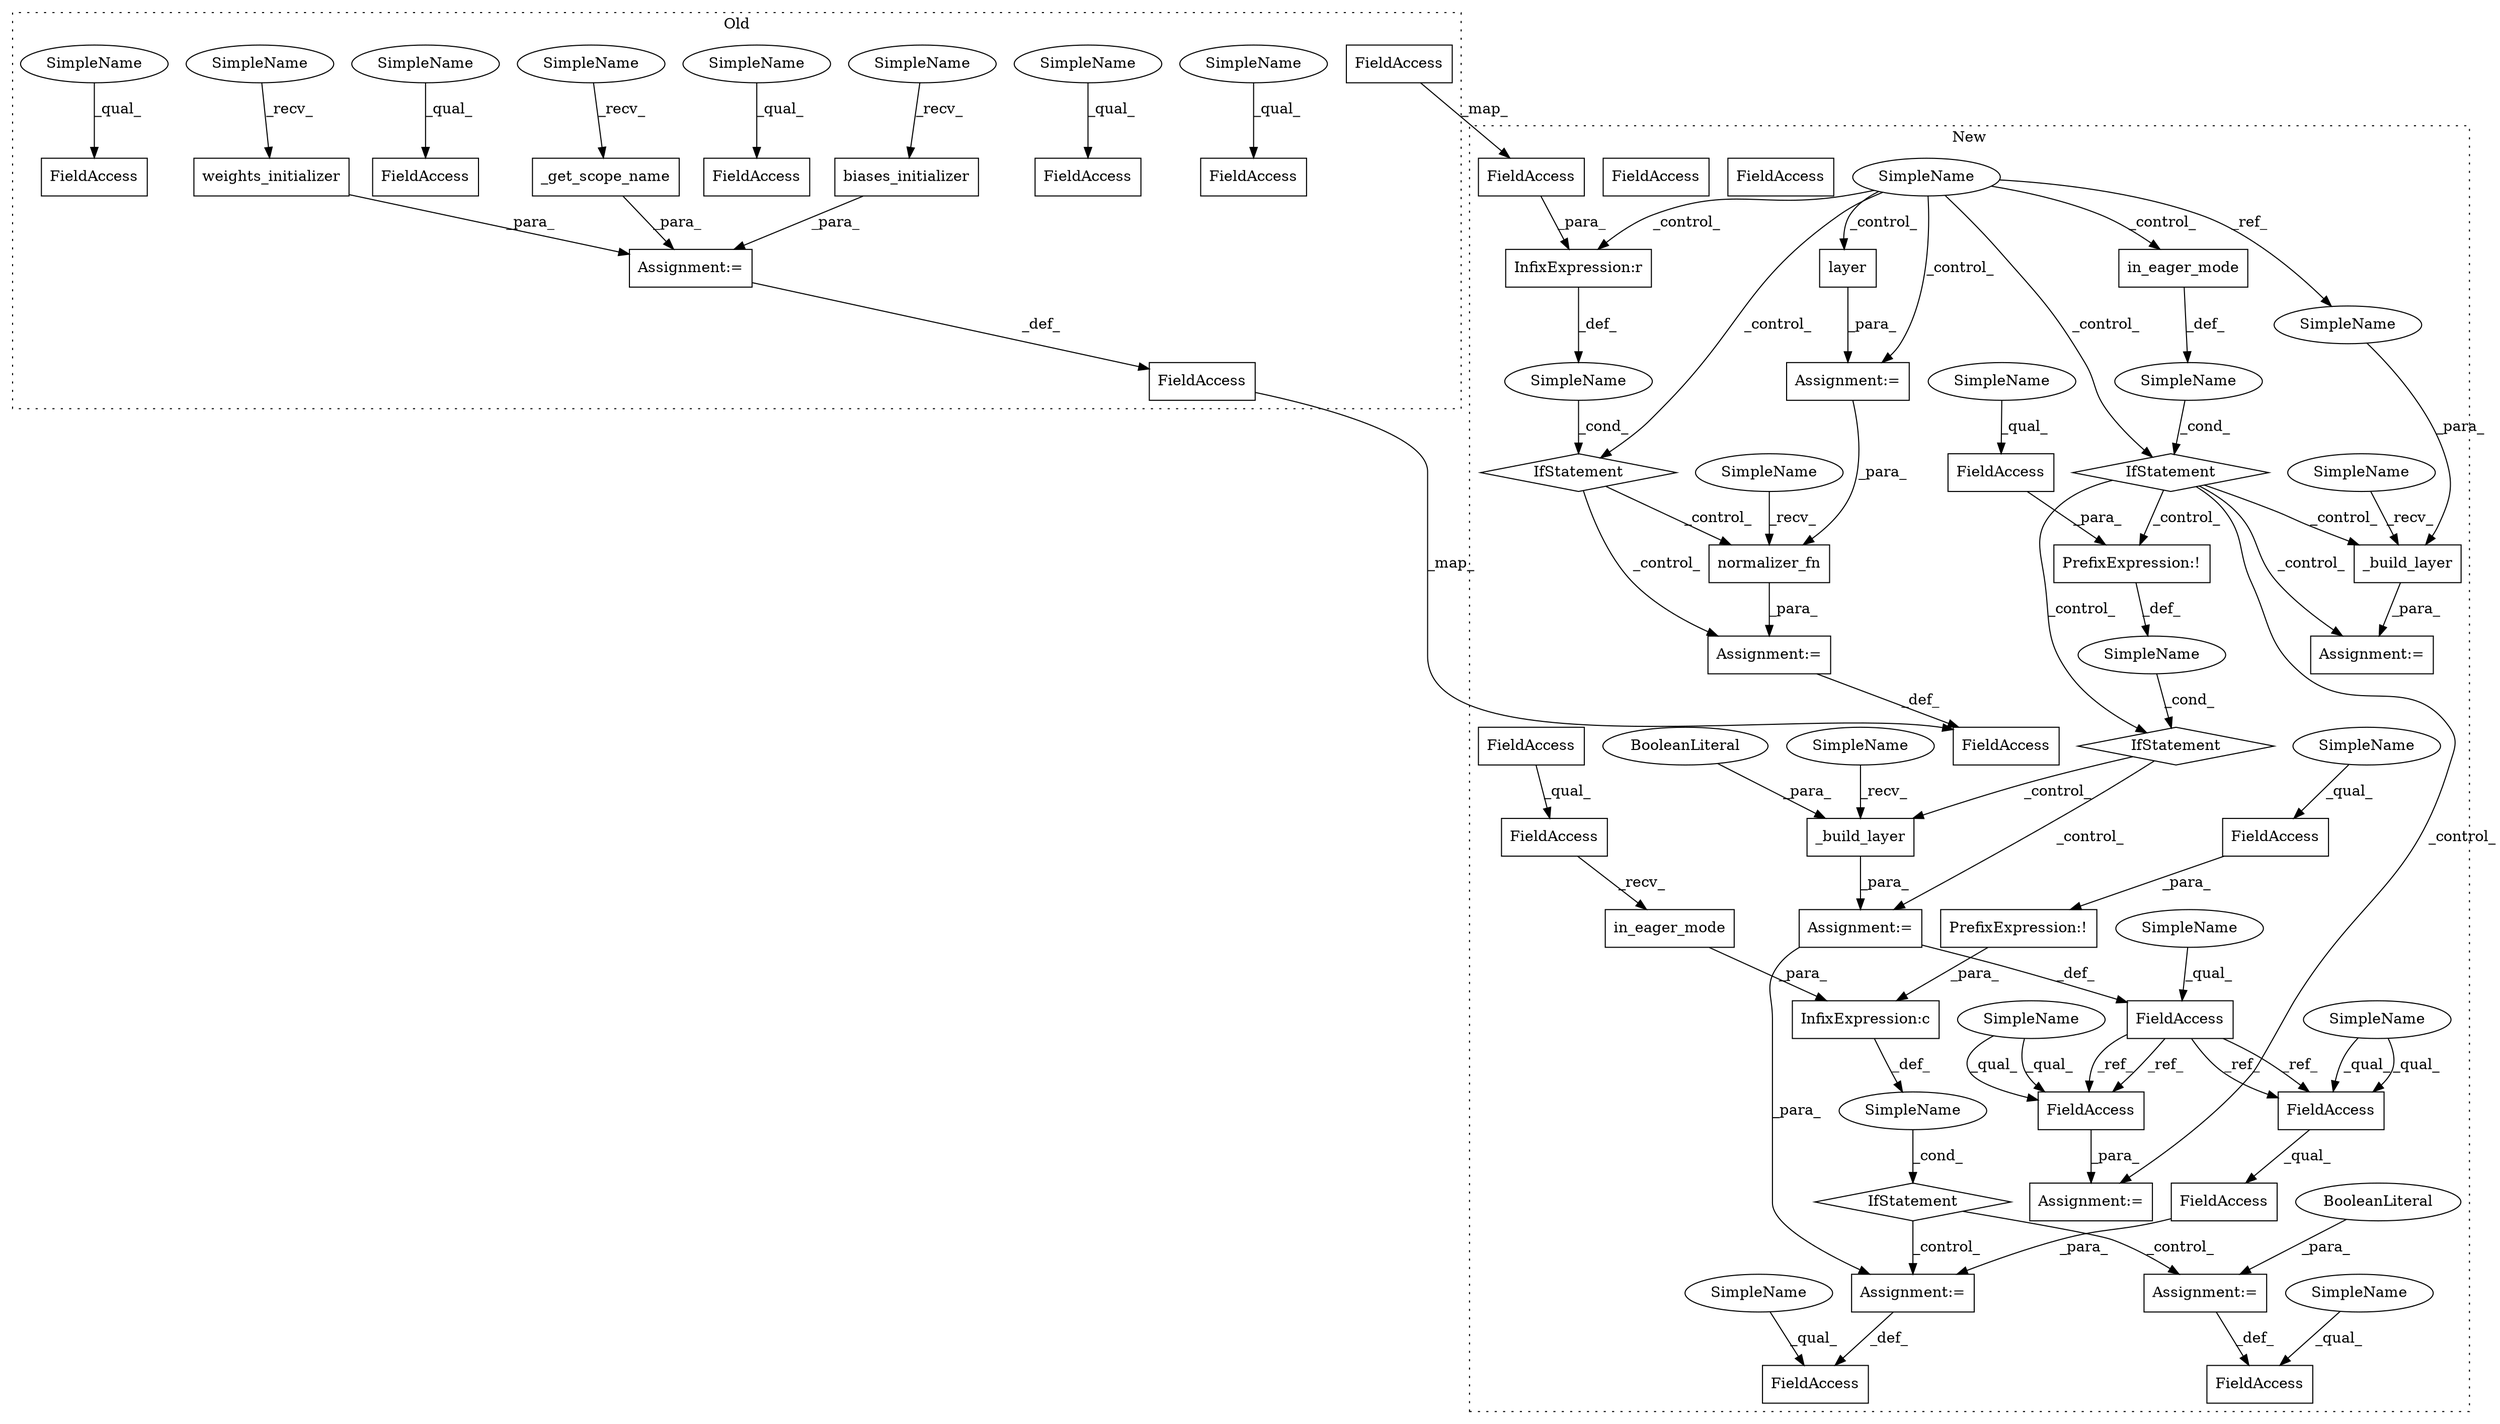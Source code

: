 digraph G {
subgraph cluster0 {
1 [label="weights_initializer" a="32" s="57775" l="21" shape="box"];
11 [label="_get_scope_name" a="32" s="57802" l="17" shape="box"];
18 [label="FieldAccess" a="22" s="57664" l="16" shape="box"];
19 [label="FieldAccess" a="22" s="57647" l="16" shape="box"];
23 [label="FieldAccess" a="22" s="57706" l="18" shape="box"];
29 [label="FieldAccess" a="22" s="57681" l="11" shape="box"];
30 [label="FieldAccess" a="22" s="57693" l="12" shape="box"];
36 [label="biases_initializer" a="32" s="57749" l="20" shape="box"];
41 [label="Assignment:=" a="7" s="57599" l="1" shape="box"];
48 [label="FieldAccess" a="22" s="58070" l="15" shape="box"];
51 [label="FieldAccess" a="22" s="57725" l="18" shape="box"];
52 [label="SimpleName" a="42" s="57647" l="4" shape="ellipse"];
53 [label="SimpleName" a="42" s="57693" l="4" shape="ellipse"];
54 [label="SimpleName" a="42" s="57744" l="4" shape="ellipse"];
55 [label="SimpleName" a="42" s="57706" l="4" shape="ellipse"];
56 [label="SimpleName" a="42" s="57797" l="4" shape="ellipse"];
57 [label="SimpleName" a="42" s="57681" l="4" shape="ellipse"];
58 [label="SimpleName" a="42" s="57770" l="4" shape="ellipse"];
59 [label="SimpleName" a="42" s="57664" l="4" shape="ellipse"];
label = "Old";
style="dotted";
}
subgraph cluster1 {
2 [label="normalizer_fn" a="32" s="59659,59683" l="14,1" shape="box"];
3 [label="SimpleName" a="42" s="59244" l="5" shape="ellipse"];
4 [label="InfixExpression:r" a="27" s="59621" l="4" shape="box"];
5 [label="PrefixExpression:!" a="38" s="59373" l="1" shape="box"];
6 [label="_build_layer" a="32" s="59418,59436" l="13,1" shape="box"];
7 [label="_build_layer" a="32" s="59519,59537" l="13,1" shape="box"];
8 [label="BooleanLiteral" a="9" s="59431" l="5" shape="ellipse"];
9 [label="SimpleName" a="42" s="" l="" shape="ellipse"];
10 [label="layer" a="32" s="59569,59588" l="6,1" shape="box"];
12 [label="FieldAccess" a="22" s="59374" l="11" shape="box"];
13 [label="FieldAccess" a="22" s="59401" l="11" shape="box"];
14 [label="FieldAccess" a="22" s="60085" l="11" shape="box"];
15 [label="FieldAccess" a="22" s="60070" l="14" shape="box"];
16 [label="FieldAccess" a="22" s="60085" l="21" shape="box"];
17 [label="FieldAccess" a="22" s="59467" l="11" shape="box"];
20 [label="FieldAccess" a="22" s="60025" l="11" shape="box"];
21 [label="PrefixExpression:!" a="38" s="60024" l="1" shape="box"];
22 [label="InfixExpression:c" a="27" s="60020" l="4" shape="box"];
24 [label="FieldAccess" a="22" s="60046" l="11" shape="box"];
25 [label="SimpleName" a="42" s="" l="" shape="ellipse"];
26 [label="IfStatement" a="25" s="59599,59629" l="4,2" shape="diamond"];
27 [label="SimpleName" a="42" s="" l="" shape="ellipse"];
28 [label="IfStatement" a="25" s="59369,59385" l="4,2" shape="diamond"];
31 [label="in_eager_mode" a="32" s="60005" l="15" shape="box"];
32 [label="FieldAccess" a="22" s="59980" l="24" shape="box"];
33 [label="FieldAccess" a="22" s="59980" l="18" shape="box"];
34 [label="in_eager_mode" a="32" s="59340" l="15" shape="box"];
35 [label="IfStatement" a="25" s="59976,60036" l="4,2" shape="diamond"];
37 [label="SimpleName" a="42" s="" l="" shape="ellipse"];
38 [label="Assignment:=" a="7" s="60084" l="1" shape="box"];
39 [label="IfStatement" a="25" s="59311,59355" l="4,2" shape="diamond"];
40 [label="Assignment:=" a="7" s="59412" l="1" shape="box"];
42 [label="Assignment:=" a="7" s="59513" l="1" shape="box"];
43 [label="Assignment:=" a="7" s="59466" l="1" shape="box"];
44 [label="Assignment:=" a="7" s="60057" l="1" shape="box"];
45 [label="BooleanLiteral" a="9" s="60058" l="4" shape="ellipse"];
46 [label="Assignment:=" a="7" s="59653" l="1" shape="box"];
47 [label="Assignment:=" a="7" s="59568" l="1" shape="box"];
49 [label="FieldAccess" a="22" s="59938" l="15" shape="box"];
50 [label="FieldAccess" a="22" s="59603" l="18" shape="box"];
60 [label="FieldAccess" a="22" s="60085" l="11" shape="box"];
61 [label="FieldAccess" a="22" s="59467" l="11" shape="box"];
62 [label="SimpleName" a="42" s="59532" l="5" shape="ellipse"];
63 [label="SimpleName" a="42" s="59401" l="4" shape="ellipse"];
64 [label="SimpleName" a="42" s="59413" l="4" shape="ellipse"];
65 [label="SimpleName" a="42" s="60085" l="4" shape="ellipse"];
66 [label="SimpleName" a="42" s="60046" l="4" shape="ellipse"];
67 [label="SimpleName" a="42" s="59654" l="4" shape="ellipse"];
68 [label="SimpleName" a="42" s="60025" l="4" shape="ellipse"];
69 [label="SimpleName" a="42" s="59374" l="4" shape="ellipse"];
70 [label="SimpleName" a="42" s="59514" l="4" shape="ellipse"];
71 [label="SimpleName" a="42" s="59467" l="4" shape="ellipse"];
72 [label="SimpleName" a="42" s="60070" l="4" shape="ellipse"];
label = "New";
style="dotted";
}
1 -> 41 [label="_para_"];
2 -> 46 [label="_para_"];
3 -> 47 [label="_control_"];
3 -> 4 [label="_control_"];
3 -> 62 [label="_ref_"];
3 -> 34 [label="_control_"];
3 -> 26 [label="_control_"];
3 -> 10 [label="_control_"];
3 -> 39 [label="_control_"];
4 -> 25 [label="_def_"];
5 -> 27 [label="_def_"];
6 -> 40 [label="_para_"];
7 -> 42 [label="_para_"];
8 -> 6 [label="_para_"];
9 -> 39 [label="_cond_"];
10 -> 47 [label="_para_"];
11 -> 41 [label="_para_"];
12 -> 5 [label="_para_"];
13 -> 61 [label="_ref_"];
13 -> 60 [label="_ref_"];
13 -> 61 [label="_ref_"];
13 -> 60 [label="_ref_"];
16 -> 38 [label="_para_"];
20 -> 21 [label="_para_"];
21 -> 22 [label="_para_"];
22 -> 37 [label="_def_"];
25 -> 26 [label="_cond_"];
26 -> 2 [label="_control_"];
26 -> 46 [label="_control_"];
27 -> 28 [label="_cond_"];
28 -> 40 [label="_control_"];
28 -> 6 [label="_control_"];
31 -> 22 [label="_para_"];
32 -> 31 [label="_recv_"];
33 -> 32 [label="_qual_"];
34 -> 9 [label="_def_"];
35 -> 38 [label="_control_"];
35 -> 44 [label="_control_"];
36 -> 41 [label="_para_"];
37 -> 35 [label="_cond_"];
38 -> 15 [label="_def_"];
39 -> 28 [label="_control_"];
39 -> 42 [label="_control_"];
39 -> 5 [label="_control_"];
39 -> 7 [label="_control_"];
39 -> 43 [label="_control_"];
40 -> 38 [label="_para_"];
40 -> 13 [label="_def_"];
41 -> 48 [label="_def_"];
44 -> 24 [label="_def_"];
45 -> 44 [label="_para_"];
46 -> 49 [label="_def_"];
47 -> 2 [label="_para_"];
48 -> 49 [label="_map_"];
50 -> 4 [label="_para_"];
51 -> 50 [label="_map_"];
52 -> 19 [label="_qual_"];
53 -> 30 [label="_qual_"];
54 -> 36 [label="_recv_"];
55 -> 23 [label="_qual_"];
56 -> 11 [label="_recv_"];
57 -> 29 [label="_qual_"];
58 -> 1 [label="_recv_"];
59 -> 18 [label="_qual_"];
60 -> 16 [label="_qual_"];
61 -> 43 [label="_para_"];
62 -> 7 [label="_para_"];
63 -> 13 [label="_qual_"];
64 -> 6 [label="_recv_"];
65 -> 60 [label="_qual_"];
65 -> 60 [label="_qual_"];
66 -> 24 [label="_qual_"];
67 -> 2 [label="_recv_"];
68 -> 20 [label="_qual_"];
69 -> 12 [label="_qual_"];
70 -> 7 [label="_recv_"];
71 -> 61 [label="_qual_"];
71 -> 61 [label="_qual_"];
72 -> 15 [label="_qual_"];
}